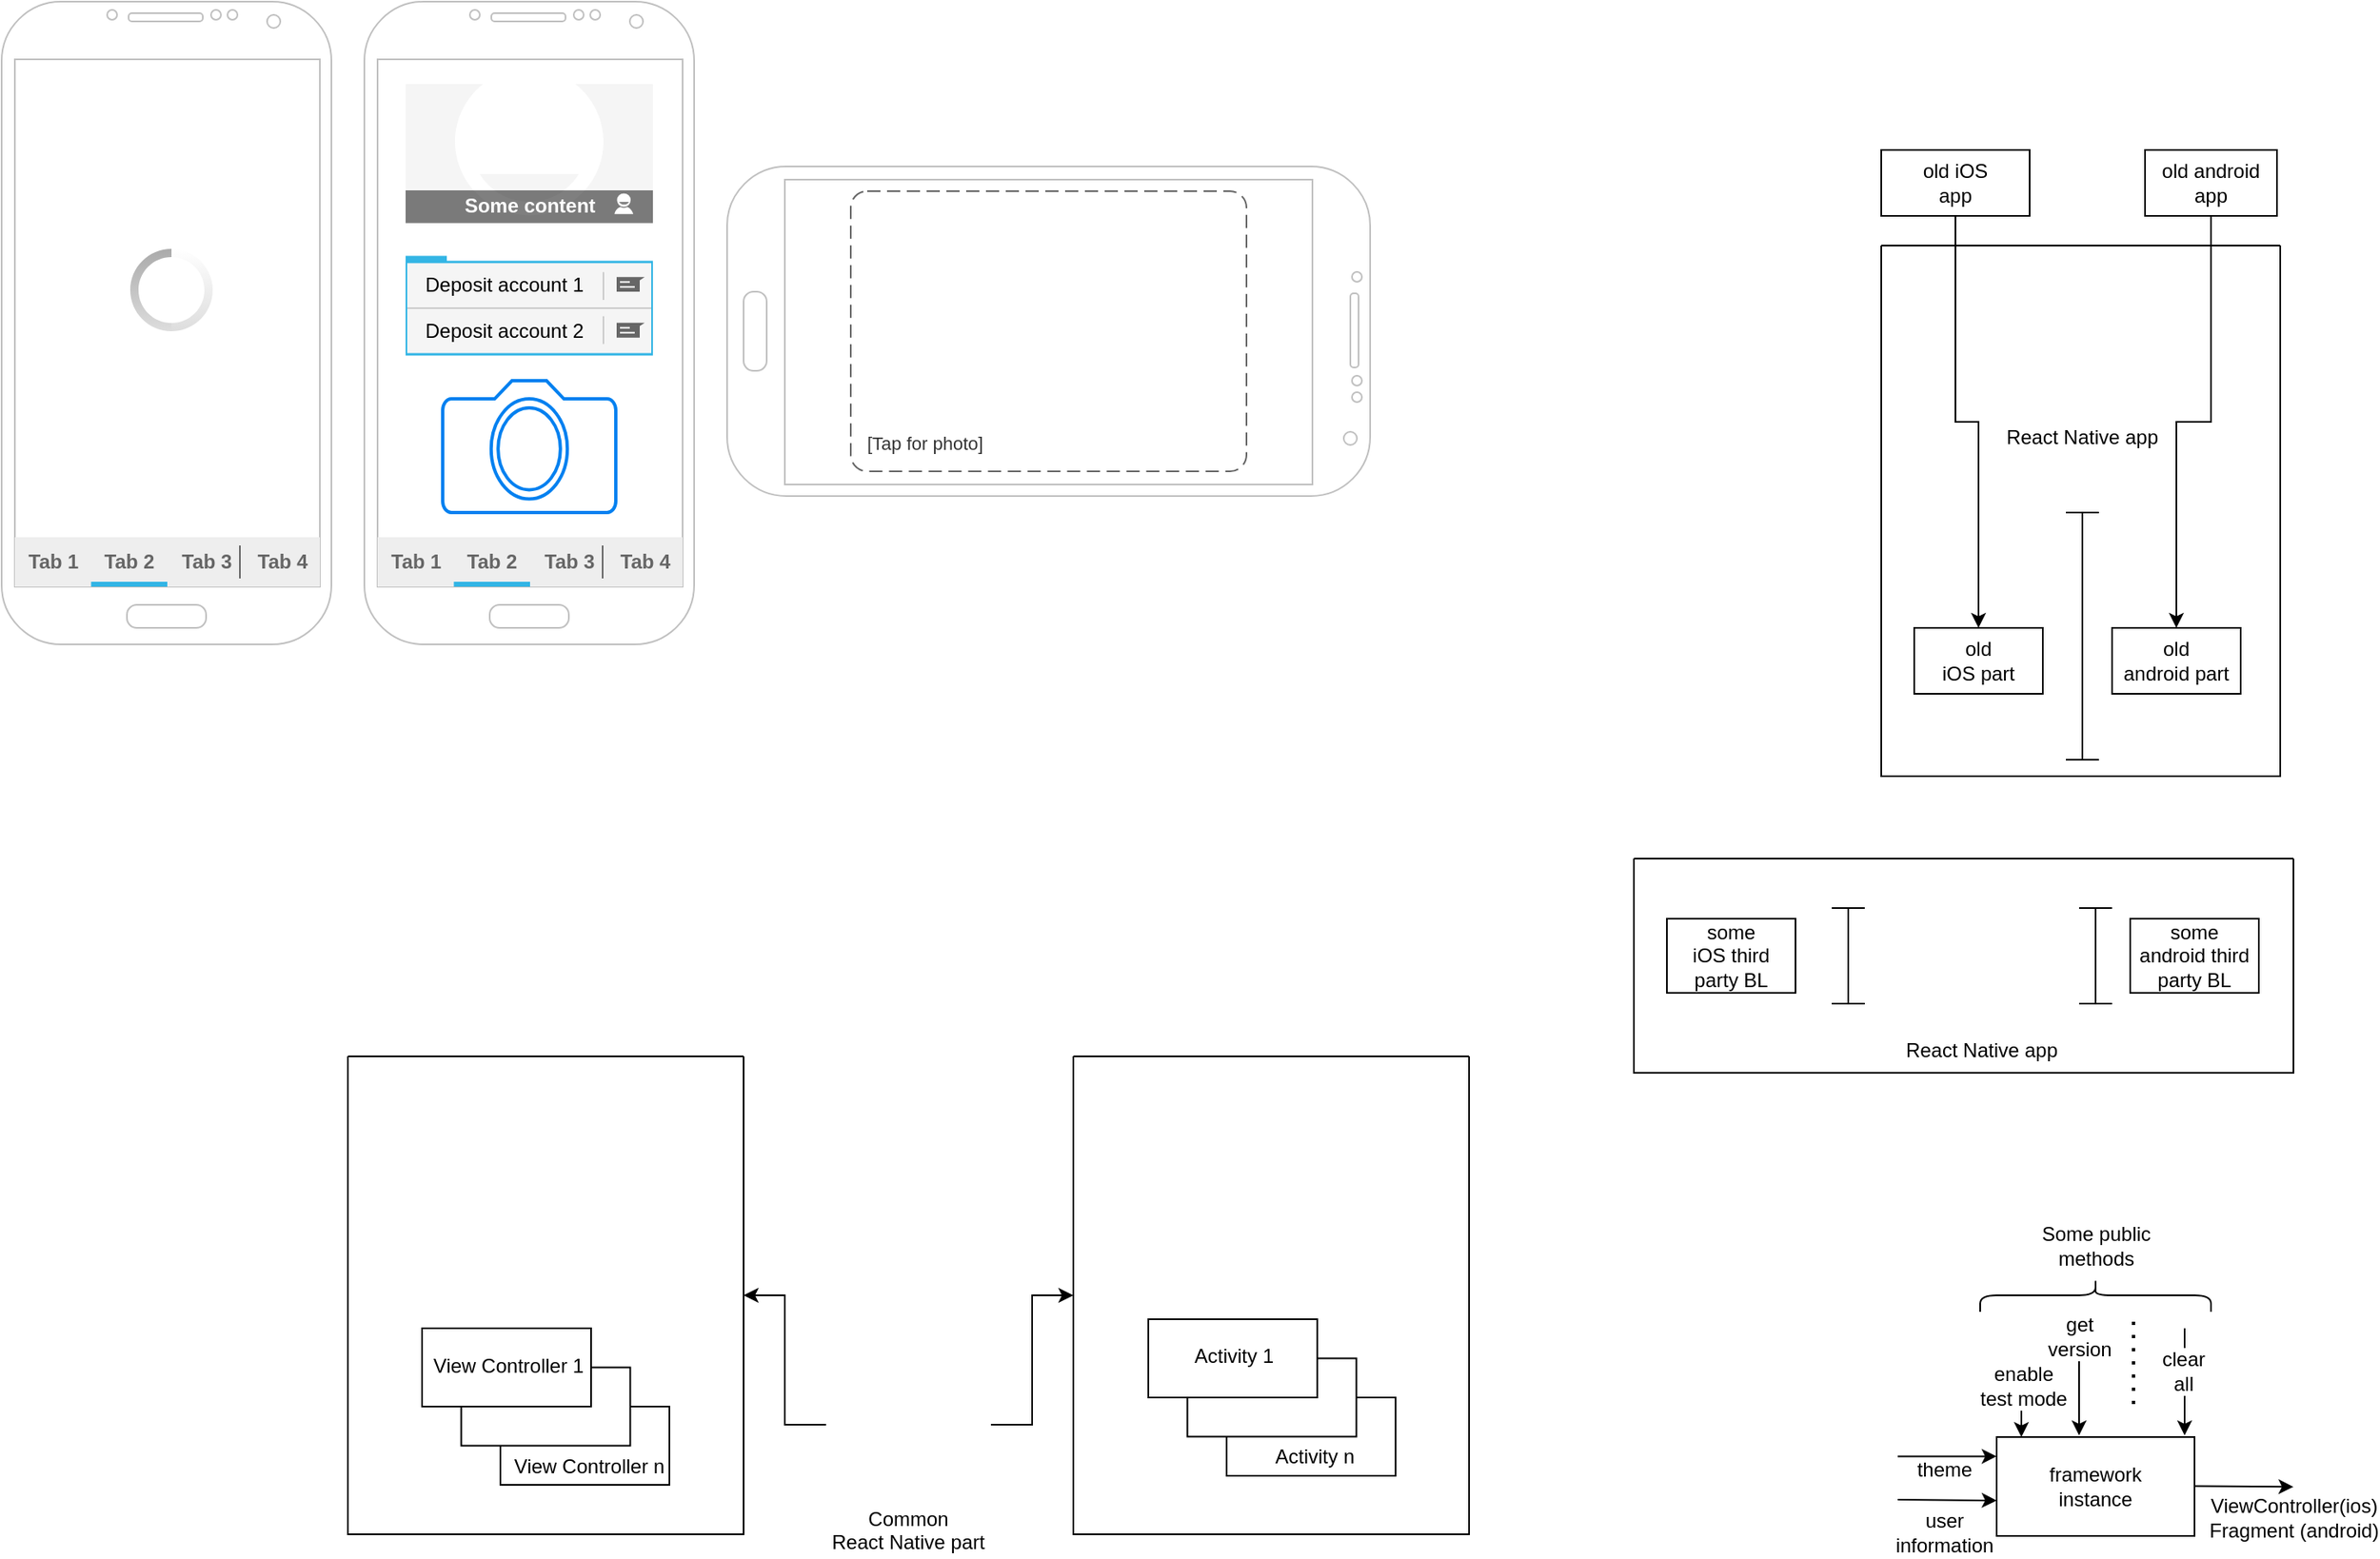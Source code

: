 <mxfile version="16.6.4" type="github">
  <diagram id="C5RBs43oDa-KdzZeNtuy" name="Page-1">
    <mxGraphModel dx="641" dy="332" grid="1" gridSize="10" guides="1" tooltips="1" connect="1" arrows="1" fold="1" page="1" pageScale="1" pageWidth="827" pageHeight="1169" math="0" shadow="0">
      <root>
        <mxCell id="WIyWlLk6GJQsqaUBKTNV-0" />
        <mxCell id="WIyWlLk6GJQsqaUBKTNV-1" parent="WIyWlLk6GJQsqaUBKTNV-0" />
        <mxCell id="p4bR1tGpnA0kBvsWJO0l-9" value="" style="group" parent="WIyWlLk6GJQsqaUBKTNV-1" vertex="1" connectable="0">
          <mxGeometry x="30" y="90" width="200" height="390" as="geometry" />
        </mxCell>
        <mxCell id="p4bR1tGpnA0kBvsWJO0l-0" value="" style="verticalLabelPosition=bottom;verticalAlign=top;html=1;shadow=0;dashed=0;strokeWidth=1;shape=mxgraph.android.phone2;strokeColor=#c0c0c0;" parent="p4bR1tGpnA0kBvsWJO0l-9" vertex="1">
          <mxGeometry width="200" height="390" as="geometry" />
        </mxCell>
        <mxCell id="p4bR1tGpnA0kBvsWJO0l-1" value="" style="strokeWidth=1;html=1;shadow=0;dashed=0;shape=mxgraph.android.rrect;rSize=0;fillColor=#eeeeee;strokeColor=none;" parent="p4bR1tGpnA0kBvsWJO0l-9" vertex="1">
          <mxGeometry x="8" y="325" width="185" height="30" as="geometry" />
        </mxCell>
        <mxCell id="p4bR1tGpnA0kBvsWJO0l-2" value="Tab 1" style="strokeWidth=1;html=1;shadow=0;dashed=0;shape=mxgraph.android.anchor;fontStyle=1;fontColor=#666666;" parent="p4bR1tGpnA0kBvsWJO0l-1" vertex="1">
          <mxGeometry width="46.25" height="30" as="geometry" />
        </mxCell>
        <mxCell id="p4bR1tGpnA0kBvsWJO0l-3" value="Tab 2" style="strokeWidth=1;html=1;shadow=0;dashed=0;shape=mxgraph.android.rrect;rSize=0;fontStyle=1;fillColor=none;strokeColor=none;fontColor=#666666;" parent="p4bR1tGpnA0kBvsWJO0l-1" vertex="1">
          <mxGeometry x="46.25" width="46.25" height="30" as="geometry" />
        </mxCell>
        <mxCell id="p4bR1tGpnA0kBvsWJO0l-4" value="" style="strokeWidth=1;html=1;shadow=0;dashed=0;shape=mxgraph.android.rrect;rSize=0;fillColor=#33b5e5;strokeColor=none;" parent="p4bR1tGpnA0kBvsWJO0l-3" vertex="1">
          <mxGeometry y="27" width="46.25" height="3" as="geometry" />
        </mxCell>
        <mxCell id="p4bR1tGpnA0kBvsWJO0l-5" value="Tab 3" style="strokeWidth=1;html=1;shadow=0;dashed=0;shape=mxgraph.android.anchor;fontStyle=1;fontColor=#666666;" parent="p4bR1tGpnA0kBvsWJO0l-1" vertex="1">
          <mxGeometry x="92.5" width="46.25" height="30" as="geometry" />
        </mxCell>
        <mxCell id="p4bR1tGpnA0kBvsWJO0l-6" value="Tab 4" style="strokeWidth=1;html=1;shadow=0;dashed=0;shape=mxgraph.android.anchor;fontStyle=1;fontColor=#666666;" parent="p4bR1tGpnA0kBvsWJO0l-1" vertex="1">
          <mxGeometry x="138.75" width="46.25" height="30" as="geometry" />
        </mxCell>
        <mxCell id="p4bR1tGpnA0kBvsWJO0l-7" value="" style="shape=line;strokeColor=#666666;direction=south;" parent="p4bR1tGpnA0kBvsWJO0l-1" vertex="1">
          <mxGeometry x="131.5" y="5" width="10" height="20" as="geometry" />
        </mxCell>
        <mxCell id="p4bR1tGpnA0kBvsWJO0l-8" value="" style="verticalLabelPosition=bottom;verticalAlign=top;html=1;shadow=0;dashed=0;strokeWidth=1;shape=mxgraph.android.indeterminateSpinner;" parent="p4bR1tGpnA0kBvsWJO0l-9" vertex="1">
          <mxGeometry x="78" y="150" width="50" height="50" as="geometry" />
        </mxCell>
        <mxCell id="p4bR1tGpnA0kBvsWJO0l-28" value="" style="group" parent="WIyWlLk6GJQsqaUBKTNV-1" vertex="1" connectable="0">
          <mxGeometry x="250" y="90" width="200" height="390" as="geometry" />
        </mxCell>
        <mxCell id="p4bR1tGpnA0kBvsWJO0l-11" value="" style="verticalLabelPosition=bottom;verticalAlign=top;html=1;shadow=0;dashed=0;strokeWidth=1;shape=mxgraph.android.phone2;strokeColor=#c0c0c0;" parent="p4bR1tGpnA0kBvsWJO0l-28" vertex="1">
          <mxGeometry width="200" height="390" as="geometry" />
        </mxCell>
        <mxCell id="p4bR1tGpnA0kBvsWJO0l-12" value="" style="strokeWidth=1;html=1;shadow=0;dashed=0;shape=mxgraph.android.rrect;rSize=0;fillColor=#eeeeee;strokeColor=none;" parent="p4bR1tGpnA0kBvsWJO0l-28" vertex="1">
          <mxGeometry x="8" y="325" width="185" height="30" as="geometry" />
        </mxCell>
        <mxCell id="p4bR1tGpnA0kBvsWJO0l-13" value="Tab 1" style="strokeWidth=1;html=1;shadow=0;dashed=0;shape=mxgraph.android.anchor;fontStyle=1;fontColor=#666666;" parent="p4bR1tGpnA0kBvsWJO0l-12" vertex="1">
          <mxGeometry width="46.25" height="30" as="geometry" />
        </mxCell>
        <mxCell id="p4bR1tGpnA0kBvsWJO0l-14" value="Tab 2" style="strokeWidth=1;html=1;shadow=0;dashed=0;shape=mxgraph.android.rrect;rSize=0;fontStyle=1;fillColor=none;strokeColor=none;fontColor=#666666;" parent="p4bR1tGpnA0kBvsWJO0l-12" vertex="1">
          <mxGeometry x="46.25" width="46.25" height="30" as="geometry" />
        </mxCell>
        <mxCell id="p4bR1tGpnA0kBvsWJO0l-15" value="" style="strokeWidth=1;html=1;shadow=0;dashed=0;shape=mxgraph.android.rrect;rSize=0;fillColor=#33b5e5;strokeColor=none;" parent="p4bR1tGpnA0kBvsWJO0l-14" vertex="1">
          <mxGeometry y="27" width="46.25" height="3" as="geometry" />
        </mxCell>
        <mxCell id="p4bR1tGpnA0kBvsWJO0l-16" value="Tab 3" style="strokeWidth=1;html=1;shadow=0;dashed=0;shape=mxgraph.android.anchor;fontStyle=1;fontColor=#666666;" parent="p4bR1tGpnA0kBvsWJO0l-12" vertex="1">
          <mxGeometry x="92.5" width="46.25" height="30" as="geometry" />
        </mxCell>
        <mxCell id="p4bR1tGpnA0kBvsWJO0l-17" value="Tab 4" style="strokeWidth=1;html=1;shadow=0;dashed=0;shape=mxgraph.android.anchor;fontStyle=1;fontColor=#666666;" parent="p4bR1tGpnA0kBvsWJO0l-12" vertex="1">
          <mxGeometry x="138.75" width="46.25" height="30" as="geometry" />
        </mxCell>
        <mxCell id="p4bR1tGpnA0kBvsWJO0l-18" value="" style="shape=line;strokeColor=#666666;direction=south;" parent="p4bR1tGpnA0kBvsWJO0l-12" vertex="1">
          <mxGeometry x="131.5" y="5" width="10" height="20" as="geometry" />
        </mxCell>
        <mxCell id="p4bR1tGpnA0kBvsWJO0l-23" value="" style="strokeWidth=1;html=1;shadow=0;dashed=0;shape=mxgraph.android.quick_contact;sketch=0;" parent="p4bR1tGpnA0kBvsWJO0l-28" vertex="1">
          <mxGeometry x="25" y="50" width="150" height="165" as="geometry" />
        </mxCell>
        <mxCell id="p4bR1tGpnA0kBvsWJO0l-24" value="Some content" style="strokeWidth=1;html=1;shadow=0;dashed=0;shape=mxgraph.android.anchor;rSize=0;fontStyle=1;fontColor=#FFFFFF;" parent="p4bR1tGpnA0kBvsWJO0l-23" vertex="1">
          <mxGeometry y="65" width="150" height="18" as="geometry" />
        </mxCell>
        <mxCell id="p4bR1tGpnA0kBvsWJO0l-25" value="Deposit account 1" style="strokeWidth=1;html=1;shadow=0;dashed=0;shape=mxgraph.android.anchor;rSize=0;align=left;spacingLeft=10;" parent="p4bR1tGpnA0kBvsWJO0l-23" vertex="1">
          <mxGeometry y="108" width="120" height="28" as="geometry" />
        </mxCell>
        <mxCell id="p4bR1tGpnA0kBvsWJO0l-26" value="Deposit account 2" style="strokeWidth=1;html=1;shadow=0;dashed=0;shape=mxgraph.android.anchor;rSize=0;align=left;spacingLeft=10;" parent="p4bR1tGpnA0kBvsWJO0l-23" vertex="1">
          <mxGeometry y="136" width="120" height="28" as="geometry" />
        </mxCell>
        <mxCell id="p4bR1tGpnA0kBvsWJO0l-27" value="" style="html=1;verticalLabelPosition=bottom;align=center;labelBackgroundColor=#ffffff;verticalAlign=top;strokeWidth=2;strokeColor=#0080F0;shadow=0;dashed=0;shape=mxgraph.ios7.icons.camera;" parent="p4bR1tGpnA0kBvsWJO0l-28" vertex="1">
          <mxGeometry x="47.5" y="230" width="105" height="80" as="geometry" />
        </mxCell>
        <mxCell id="p4bR1tGpnA0kBvsWJO0l-30" value="" style="verticalLabelPosition=bottom;verticalAlign=top;html=1;shadow=0;dashed=0;strokeWidth=1;shape=mxgraph.android.phone2;strokeColor=#c0c0c0;direction=south;" parent="WIyWlLk6GJQsqaUBKTNV-1" vertex="1">
          <mxGeometry x="470" y="190" width="390" height="200" as="geometry" />
        </mxCell>
        <mxCell id="KGTTk-ImKD-ywLQ9llr4-15" value="" style="shape=image;verticalLabelPosition=bottom;labelBackgroundColor=default;verticalAlign=top;aspect=fixed;imageAspect=0;image=https://www.pinclipart.com/picdir/big/340-3403092_check-clipart-deposit-png-download.png;" vertex="1" parent="WIyWlLk6GJQsqaUBKTNV-1">
          <mxGeometry x="585" y="220" width="160" height="120" as="geometry" />
        </mxCell>
        <object placeholders="1" c4Name="" c4Type="SystemScopeBoundary" c4Application="Tap for photo" label="&lt;font style=&quot;font-size: 16px&quot;&gt;&lt;b&gt;&lt;div style=&quot;text-align: left&quot;&gt;%c4Name%&lt;/div&gt;&lt;/b&gt;&lt;/font&gt;&lt;div style=&quot;text-align: left&quot;&gt;[%c4Application%]&lt;/div&gt;" id="KGTTk-ImKD-ywLQ9llr4-31">
          <mxCell style="rounded=1;fontSize=11;whiteSpace=wrap;html=1;dashed=1;arcSize=20;fillColor=none;strokeColor=#666666;fontColor=#333333;labelBackgroundColor=none;align=left;verticalAlign=bottom;labelBorderColor=none;spacingTop=0;spacing=10;dashPattern=8 4;metaEdit=1;rotatable=0;perimeter=rectanglePerimeter;noLabel=0;labelPadding=0;allowArrows=0;connectable=0;expand=0;recursiveResize=0;editable=1;pointerEvents=0;absoluteArcSize=1;points=[[0.25,0,0],[0.5,0,0],[0.75,0,0],[1,0.25,0],[1,0.5,0],[1,0.75,0],[0.75,1,0],[0.5,1,0],[0.25,1,0],[0,0.75,0],[0,0.5,0],[0,0.25,0]];fontFamily=Helvetica;" vertex="1" parent="WIyWlLk6GJQsqaUBKTNV-1">
            <mxGeometry x="545" y="205" width="240" height="170" as="geometry" />
          </mxCell>
        </object>
        <mxCell id="KGTTk-ImKD-ywLQ9llr4-59" value="" style="swimlane;startSize=0;labelBackgroundColor=default;fontFamily=Helvetica;fontSize=12;fontColor=default;strokeColor=default;fillColor=default;" vertex="1" parent="WIyWlLk6GJQsqaUBKTNV-1">
          <mxGeometry x="240" y="730" width="240" height="290" as="geometry" />
        </mxCell>
        <mxCell id="KGTTk-ImKD-ywLQ9llr4-32" value="" style="shape=image;verticalLabelPosition=bottom;labelBackgroundColor=default;verticalAlign=top;aspect=fixed;imageAspect=0;image=https://upload.wikimedia.org/wikipedia/commons/thumb/c/ca/IOS_logo.svg/300px-IOS_logo.svg.png;" vertex="1" parent="KGTTk-ImKD-ywLQ9llr4-59">
          <mxGeometry x="50" y="10" width="140" height="140" as="geometry" />
        </mxCell>
        <mxCell id="KGTTk-ImKD-ywLQ9llr4-74" value="" style="group" vertex="1" connectable="0" parent="KGTTk-ImKD-ywLQ9llr4-59">
          <mxGeometry x="45" y="165" width="154" height="106" as="geometry" />
        </mxCell>
        <mxCell id="KGTTk-ImKD-ywLQ9llr4-67" value="" style="verticalLabelPosition=bottom;verticalAlign=top;html=1;shape=mxgraph.basic.layered_rect;dx=47.5;outlineConnect=0;labelBackgroundColor=default;fontFamily=Helvetica;fontSize=12;fontColor=default;strokeColor=default;fillColor=default;" vertex="1" parent="KGTTk-ImKD-ywLQ9llr4-74">
          <mxGeometry width="150" height="95" as="geometry" />
        </mxCell>
        <mxCell id="KGTTk-ImKD-ywLQ9llr4-71" value="View Controller 1" style="text;html=1;strokeColor=none;fillColor=none;align=center;verticalAlign=middle;whiteSpace=wrap;rounded=0;labelBackgroundColor=default;fontFamily=Helvetica;fontSize=12;fontColor=default;" vertex="1" parent="KGTTk-ImKD-ywLQ9llr4-74">
          <mxGeometry width="105" height="45" as="geometry" />
        </mxCell>
        <mxCell id="KGTTk-ImKD-ywLQ9llr4-72" value="View Controller n" style="text;html=1;strokeColor=none;fillColor=none;align=center;verticalAlign=middle;whiteSpace=wrap;rounded=0;labelBackgroundColor=default;fontFamily=Helvetica;fontSize=12;fontColor=default;" vertex="1" parent="KGTTk-ImKD-ywLQ9llr4-74">
          <mxGeometry x="49" y="61" width="105" height="45" as="geometry" />
        </mxCell>
        <mxCell id="KGTTk-ImKD-ywLQ9llr4-117" value="" style="shape=image;verticalLabelPosition=bottom;labelBackgroundColor=default;verticalAlign=top;aspect=fixed;imageAspect=0;image=https://upload.wikimedia.org/wikipedia/commons/thumb/a/a7/React-icon.svg/1200px-React-icon.svg.png;" vertex="1" parent="KGTTk-ImKD-ywLQ9llr4-74">
          <mxGeometry x="100" y="47.92" width="26.47" height="23" as="geometry" />
        </mxCell>
        <mxCell id="KGTTk-ImKD-ywLQ9llr4-60" value="" style="swimlane;startSize=0;labelBackgroundColor=default;fontFamily=Helvetica;fontSize=12;fontColor=default;strokeColor=default;fillColor=default;" vertex="1" parent="WIyWlLk6GJQsqaUBKTNV-1">
          <mxGeometry x="680" y="730" width="240" height="290" as="geometry" />
        </mxCell>
        <mxCell id="KGTTk-ImKD-ywLQ9llr4-62" value="" style="shape=image;verticalLabelPosition=bottom;labelBackgroundColor=default;verticalAlign=top;aspect=fixed;imageAspect=0;image=https://www.tadviser.ru/images/f/f4/11ap_resize.png;" vertex="1" parent="KGTTk-ImKD-ywLQ9llr4-60">
          <mxGeometry x="45.43" y="15.5" width="149.13" height="134.5" as="geometry" />
        </mxCell>
        <mxCell id="KGTTk-ImKD-ywLQ9llr4-75" value="" style="group" vertex="1" connectable="0" parent="KGTTk-ImKD-ywLQ9llr4-60">
          <mxGeometry x="45.43" y="159.5" width="154" height="106" as="geometry" />
        </mxCell>
        <mxCell id="KGTTk-ImKD-ywLQ9llr4-76" value="" style="verticalLabelPosition=bottom;verticalAlign=top;html=1;shape=mxgraph.basic.layered_rect;dx=47.5;outlineConnect=0;labelBackgroundColor=default;fontFamily=Helvetica;fontSize=12;fontColor=default;strokeColor=default;fillColor=default;" vertex="1" parent="KGTTk-ImKD-ywLQ9llr4-75">
          <mxGeometry width="150" height="95" as="geometry" />
        </mxCell>
        <mxCell id="KGTTk-ImKD-ywLQ9llr4-77" value="Activity 1" style="text;html=1;strokeColor=none;fillColor=none;align=center;verticalAlign=middle;whiteSpace=wrap;rounded=0;labelBackgroundColor=default;fontFamily=Helvetica;fontSize=12;fontColor=default;" vertex="1" parent="KGTTk-ImKD-ywLQ9llr4-75">
          <mxGeometry width="105" height="45" as="geometry" />
        </mxCell>
        <mxCell id="KGTTk-ImKD-ywLQ9llr4-78" value="Activity n" style="text;html=1;strokeColor=none;fillColor=none;align=center;verticalAlign=middle;whiteSpace=wrap;rounded=0;labelBackgroundColor=default;fontFamily=Helvetica;fontSize=12;fontColor=default;" vertex="1" parent="KGTTk-ImKD-ywLQ9llr4-75">
          <mxGeometry x="49" y="61" width="105" height="45" as="geometry" />
        </mxCell>
        <mxCell id="KGTTk-ImKD-ywLQ9llr4-119" value="" style="shape=image;verticalLabelPosition=bottom;labelBackgroundColor=default;verticalAlign=top;aspect=fixed;imageAspect=0;image=https://upload.wikimedia.org/wikipedia/commons/thumb/a/a7/React-icon.svg/1200px-React-icon.svg.png;" vertex="1" parent="KGTTk-ImKD-ywLQ9llr4-75">
          <mxGeometry x="99.57" y="48.0" width="26.47" height="23" as="geometry" />
        </mxCell>
        <mxCell id="KGTTk-ImKD-ywLQ9llr4-88" style="edgeStyle=orthogonalEdgeStyle;rounded=0;orthogonalLoop=1;jettySize=auto;html=1;exitX=0;exitY=0.5;exitDx=0;exitDy=0;entryX=1;entryY=0.5;entryDx=0;entryDy=0;fontFamily=Helvetica;fontSize=12;fontColor=default;" edge="1" parent="WIyWlLk6GJQsqaUBKTNV-1" source="KGTTk-ImKD-ywLQ9llr4-80" target="KGTTk-ImKD-ywLQ9llr4-59">
          <mxGeometry relative="1" as="geometry" />
        </mxCell>
        <mxCell id="KGTTk-ImKD-ywLQ9llr4-89" style="edgeStyle=orthogonalEdgeStyle;rounded=0;orthogonalLoop=1;jettySize=auto;html=1;exitX=1;exitY=0.5;exitDx=0;exitDy=0;entryX=0;entryY=0.5;entryDx=0;entryDy=0;fontFamily=Helvetica;fontSize=12;fontColor=default;" edge="1" parent="WIyWlLk6GJQsqaUBKTNV-1" source="KGTTk-ImKD-ywLQ9llr4-80" target="KGTTk-ImKD-ywLQ9llr4-60">
          <mxGeometry relative="1" as="geometry" />
        </mxCell>
        <mxCell id="KGTTk-ImKD-ywLQ9llr4-80" value="Common&#xa;React Native part" style="shape=image;verticalLabelPosition=bottom;labelBackgroundColor=default;verticalAlign=top;aspect=fixed;imageAspect=0;image=https://upload.wikimedia.org/wikipedia/commons/thumb/a/a7/React-icon.svg/1200px-React-icon.svg.png;" vertex="1" parent="WIyWlLk6GJQsqaUBKTNV-1">
          <mxGeometry x="530" y="910" width="100" height="86.92" as="geometry" />
        </mxCell>
        <mxCell id="KGTTk-ImKD-ywLQ9llr4-92" value="" style="swimlane;startSize=0;labelBackgroundColor=default;fontFamily=Helvetica;fontSize=12;fontColor=default;strokeColor=default;fillColor=default;fontStyle=0" vertex="1" parent="WIyWlLk6GJQsqaUBKTNV-1">
          <mxGeometry x="1170" y="238" width="242" height="322" as="geometry" />
        </mxCell>
        <mxCell id="KGTTk-ImKD-ywLQ9llr4-107" value="React Native app" style="shape=image;verticalLabelPosition=bottom;labelBackgroundColor=default;verticalAlign=top;aspect=fixed;imageAspect=0;image=https://upload.wikimedia.org/wikipedia/commons/thumb/a/a7/React-icon.svg/1200px-React-icon.svg.png;" vertex="1" parent="KGTTk-ImKD-ywLQ9llr4-92">
          <mxGeometry x="72" y="15.5" width="100" height="86.92" as="geometry" />
        </mxCell>
        <mxCell id="KGTTk-ImKD-ywLQ9llr4-114" value="" style="shape=crossbar;whiteSpace=wrap;html=1;rounded=1;direction=south;labelBackgroundColor=default;fontFamily=Helvetica;fontSize=12;fontColor=default;strokeColor=default;fillColor=default;" vertex="1" parent="KGTTk-ImKD-ywLQ9llr4-92">
          <mxGeometry x="112" y="162" width="20" height="150" as="geometry" />
        </mxCell>
        <mxCell id="KGTTk-ImKD-ywLQ9llr4-123" value="old &lt;br&gt;iOS part" style="rounded=0;whiteSpace=wrap;html=1;labelBackgroundColor=default;fontFamily=Helvetica;fontSize=12;fontColor=default;strokeColor=default;fillColor=default;" vertex="1" parent="KGTTk-ImKD-ywLQ9llr4-92">
          <mxGeometry x="20" y="232" width="78" height="40" as="geometry" />
        </mxCell>
        <mxCell id="KGTTk-ImKD-ywLQ9llr4-126" value="old &lt;br&gt;android part" style="rounded=0;whiteSpace=wrap;html=1;labelBackgroundColor=default;fontFamily=Helvetica;fontSize=12;fontColor=default;strokeColor=default;fillColor=default;" vertex="1" parent="KGTTk-ImKD-ywLQ9llr4-92">
          <mxGeometry x="140" y="232" width="78" height="40" as="geometry" />
        </mxCell>
        <mxCell id="KGTTk-ImKD-ywLQ9llr4-127" style="edgeStyle=orthogonalEdgeStyle;rounded=0;orthogonalLoop=1;jettySize=auto;html=1;exitX=0.5;exitY=1;exitDx=0;exitDy=0;fontFamily=Helvetica;fontSize=12;fontColor=default;" edge="1" parent="WIyWlLk6GJQsqaUBKTNV-1" source="KGTTk-ImKD-ywLQ9llr4-120" target="KGTTk-ImKD-ywLQ9llr4-123">
          <mxGeometry relative="1" as="geometry" />
        </mxCell>
        <mxCell id="KGTTk-ImKD-ywLQ9llr4-120" value="old iOS&lt;br&gt;app" style="rounded=0;whiteSpace=wrap;html=1;labelBackgroundColor=default;fontFamily=Helvetica;fontSize=12;fontColor=default;strokeColor=default;fillColor=default;" vertex="1" parent="WIyWlLk6GJQsqaUBKTNV-1">
          <mxGeometry x="1170" y="180" width="90" height="40" as="geometry" />
        </mxCell>
        <mxCell id="KGTTk-ImKD-ywLQ9llr4-128" style="edgeStyle=orthogonalEdgeStyle;rounded=0;orthogonalLoop=1;jettySize=auto;html=1;exitX=0.5;exitY=1;exitDx=0;exitDy=0;entryX=0.5;entryY=0;entryDx=0;entryDy=0;fontFamily=Helvetica;fontSize=12;fontColor=default;" edge="1" parent="WIyWlLk6GJQsqaUBKTNV-1" source="KGTTk-ImKD-ywLQ9llr4-122" target="KGTTk-ImKD-ywLQ9llr4-126">
          <mxGeometry relative="1" as="geometry" />
        </mxCell>
        <mxCell id="KGTTk-ImKD-ywLQ9llr4-122" value="old android&lt;br&gt;app" style="rounded=0;whiteSpace=wrap;html=1;labelBackgroundColor=default;fontFamily=Helvetica;fontSize=12;fontColor=default;strokeColor=default;fillColor=default;" vertex="1" parent="WIyWlLk6GJQsqaUBKTNV-1">
          <mxGeometry x="1330" y="180" width="80" height="40" as="geometry" />
        </mxCell>
        <mxCell id="KGTTk-ImKD-ywLQ9llr4-129" value="" style="swimlane;startSize=0;labelBackgroundColor=default;fontFamily=Helvetica;fontSize=12;fontColor=default;strokeColor=default;fillColor=default;fontStyle=0" vertex="1" parent="WIyWlLk6GJQsqaUBKTNV-1">
          <mxGeometry x="1020" y="610" width="400" height="130" as="geometry" />
        </mxCell>
        <mxCell id="KGTTk-ImKD-ywLQ9llr4-130" value="React Native app" style="shape=image;verticalLabelPosition=bottom;labelBackgroundColor=default;verticalAlign=top;aspect=fixed;imageAspect=0;image=https://upload.wikimedia.org/wikipedia/commons/thumb/a/a7/React-icon.svg/1200px-React-icon.svg.png;" vertex="1" parent="KGTTk-ImKD-ywLQ9llr4-129">
          <mxGeometry x="161" y="15.5" width="100" height="86.92" as="geometry" />
        </mxCell>
        <mxCell id="KGTTk-ImKD-ywLQ9llr4-131" value="" style="shape=crossbar;whiteSpace=wrap;html=1;rounded=1;direction=south;labelBackgroundColor=default;fontFamily=Helvetica;fontSize=12;fontColor=default;strokeColor=default;fillColor=default;" vertex="1" parent="KGTTk-ImKD-ywLQ9llr4-129">
          <mxGeometry x="120" y="29.96" width="20" height="58" as="geometry" />
        </mxCell>
        <mxCell id="KGTTk-ImKD-ywLQ9llr4-132" value="some&lt;br&gt;iOS&amp;nbsp;third party BL" style="rounded=0;whiteSpace=wrap;html=1;labelBackgroundColor=default;fontFamily=Helvetica;fontSize=12;fontColor=default;strokeColor=default;fillColor=default;" vertex="1" parent="KGTTk-ImKD-ywLQ9llr4-129">
          <mxGeometry x="20" y="36.46" width="78" height="45" as="geometry" />
        </mxCell>
        <mxCell id="KGTTk-ImKD-ywLQ9llr4-140" value="some&lt;br&gt;android third party BL" style="rounded=0;whiteSpace=wrap;html=1;labelBackgroundColor=default;fontFamily=Helvetica;fontSize=12;fontColor=default;strokeColor=default;fillColor=default;" vertex="1" parent="KGTTk-ImKD-ywLQ9llr4-129">
          <mxGeometry x="301" y="36.46" width="78" height="45" as="geometry" />
        </mxCell>
        <mxCell id="KGTTk-ImKD-ywLQ9llr4-144" value="" style="shape=crossbar;whiteSpace=wrap;html=1;rounded=1;direction=south;labelBackgroundColor=default;fontFamily=Helvetica;fontSize=12;fontColor=default;strokeColor=default;fillColor=default;" vertex="1" parent="KGTTk-ImKD-ywLQ9llr4-129">
          <mxGeometry x="270" y="29.96" width="20" height="58" as="geometry" />
        </mxCell>
        <mxCell id="KGTTk-ImKD-ywLQ9llr4-148" value="framework&lt;br&gt;instance" style="rounded=0;whiteSpace=wrap;html=1;labelBackgroundColor=default;fontFamily=Helvetica;fontSize=12;fontColor=default;strokeColor=default;fillColor=default;" vertex="1" parent="WIyWlLk6GJQsqaUBKTNV-1">
          <mxGeometry x="1240" y="961" width="120" height="60" as="geometry" />
        </mxCell>
        <mxCell id="KGTTk-ImKD-ywLQ9llr4-149" value="" style="endArrow=classic;html=1;rounded=0;fontFamily=Helvetica;fontSize=12;fontColor=default;" edge="1" parent="WIyWlLk6GJQsqaUBKTNV-1">
          <mxGeometry width="50" height="50" relative="1" as="geometry">
            <mxPoint x="1180" y="999" as="sourcePoint" />
            <mxPoint x="1240" y="999.5" as="targetPoint" />
          </mxGeometry>
        </mxCell>
        <mxCell id="KGTTk-ImKD-ywLQ9llr4-150" value="user&lt;br&gt;information" style="edgeLabel;html=1;align=center;verticalAlign=middle;resizable=0;points=[];fontSize=12;fontFamily=Helvetica;fontColor=default;" vertex="1" connectable="0" parent="KGTTk-ImKD-ywLQ9llr4-149">
          <mxGeometry x="-0.556" y="2" relative="1" as="geometry">
            <mxPoint x="14" y="22" as="offset" />
          </mxGeometry>
        </mxCell>
        <mxCell id="KGTTk-ImKD-ywLQ9llr4-154" value="" style="endArrow=classic;html=1;rounded=0;fontFamily=Helvetica;fontSize=12;fontColor=default;" edge="1" parent="WIyWlLk6GJQsqaUBKTNV-1">
          <mxGeometry width="50" height="50" relative="1" as="geometry">
            <mxPoint x="1360" y="990.73" as="sourcePoint" />
            <mxPoint x="1420" y="991.23" as="targetPoint" />
          </mxGeometry>
        </mxCell>
        <mxCell id="KGTTk-ImKD-ywLQ9llr4-155" value="ViewController(ios)&lt;br&gt;Fragment (android)" style="edgeLabel;html=1;align=center;verticalAlign=middle;resizable=0;points=[];fontSize=12;fontFamily=Helvetica;fontColor=default;" vertex="1" connectable="0" parent="KGTTk-ImKD-ywLQ9llr4-154">
          <mxGeometry x="-0.556" y="2" relative="1" as="geometry">
            <mxPoint x="46" y="21" as="offset" />
          </mxGeometry>
        </mxCell>
        <mxCell id="KGTTk-ImKD-ywLQ9llr4-156" value="" style="endArrow=classic;html=1;rounded=0;fontFamily=Helvetica;fontSize=12;fontColor=default;entryX=0;entryY=0.25;entryDx=0;entryDy=0;" edge="1" parent="WIyWlLk6GJQsqaUBKTNV-1">
          <mxGeometry width="50" height="50" relative="1" as="geometry">
            <mxPoint x="1180" y="972.73" as="sourcePoint" />
            <mxPoint x="1240" y="972.73" as="targetPoint" />
          </mxGeometry>
        </mxCell>
        <mxCell id="KGTTk-ImKD-ywLQ9llr4-157" value="theme" style="edgeLabel;html=1;align=center;verticalAlign=middle;resizable=0;points=[];fontSize=12;fontFamily=Helvetica;fontColor=default;" vertex="1" connectable="0" parent="KGTTk-ImKD-ywLQ9llr4-156">
          <mxGeometry x="-0.556" y="2" relative="1" as="geometry">
            <mxPoint x="14" y="10" as="offset" />
          </mxGeometry>
        </mxCell>
        <mxCell id="KGTTk-ImKD-ywLQ9llr4-160" value="" style="endArrow=classic;html=1;rounded=0;fontFamily=Helvetica;fontSize=12;fontColor=default;entryX=0.25;entryY=0;entryDx=0;entryDy=0;" edge="1" parent="WIyWlLk6GJQsqaUBKTNV-1">
          <mxGeometry width="50" height="50" relative="1" as="geometry">
            <mxPoint x="1255" y="920" as="sourcePoint" />
            <mxPoint x="1255" y="961" as="targetPoint" />
          </mxGeometry>
        </mxCell>
        <mxCell id="KGTTk-ImKD-ywLQ9llr4-162" value="enable&lt;br&gt;test mode" style="edgeLabel;html=1;align=center;verticalAlign=middle;resizable=0;points=[];fontSize=12;fontFamily=Helvetica;fontColor=default;" vertex="1" connectable="0" parent="KGTTk-ImKD-ywLQ9llr4-160">
          <mxGeometry x="-0.333" y="1" relative="1" as="geometry">
            <mxPoint y="-4" as="offset" />
          </mxGeometry>
        </mxCell>
        <mxCell id="KGTTk-ImKD-ywLQ9llr4-163" value="" style="endArrow=classic;html=1;rounded=0;fontFamily=Helvetica;fontSize=12;fontColor=default;" edge="1" parent="WIyWlLk6GJQsqaUBKTNV-1">
          <mxGeometry width="50" height="50" relative="1" as="geometry">
            <mxPoint x="1290" y="895" as="sourcePoint" />
            <mxPoint x="1290" y="960" as="targetPoint" />
          </mxGeometry>
        </mxCell>
        <mxCell id="KGTTk-ImKD-ywLQ9llr4-164" value="get&lt;br&gt;version" style="edgeLabel;html=1;align=center;verticalAlign=middle;resizable=0;points=[];fontSize=12;fontFamily=Helvetica;fontColor=default;" vertex="1" connectable="0" parent="KGTTk-ImKD-ywLQ9llr4-163">
          <mxGeometry x="-0.333" y="1" relative="1" as="geometry">
            <mxPoint x="-1" y="-17" as="offset" />
          </mxGeometry>
        </mxCell>
        <mxCell id="KGTTk-ImKD-ywLQ9llr4-166" value="" style="shape=curlyBracket;whiteSpace=wrap;html=1;rounded=1;flipH=1;labelBackgroundColor=default;fontFamily=Helvetica;fontSize=12;fontColor=default;strokeColor=default;fillColor=default;rotation=-90;" vertex="1" parent="WIyWlLk6GJQsqaUBKTNV-1">
          <mxGeometry x="1290" y="805" width="20" height="140" as="geometry" />
        </mxCell>
        <mxCell id="KGTTk-ImKD-ywLQ9llr4-167" value="Some public &lt;br&gt;methods" style="text;html=1;align=center;verticalAlign=middle;resizable=0;points=[];autosize=1;strokeColor=none;fillColor=none;fontSize=12;fontFamily=Helvetica;fontColor=default;" vertex="1" parent="WIyWlLk6GJQsqaUBKTNV-1">
          <mxGeometry x="1260" y="830" width="80" height="30" as="geometry" />
        </mxCell>
        <mxCell id="KGTTk-ImKD-ywLQ9llr4-168" value="" style="endArrow=none;dashed=1;html=1;dashPattern=1 3;strokeWidth=2;rounded=0;fontFamily=Helvetica;fontSize=12;fontColor=default;" edge="1" parent="WIyWlLk6GJQsqaUBKTNV-1">
          <mxGeometry width="50" height="50" relative="1" as="geometry">
            <mxPoint x="1323" y="941" as="sourcePoint" />
            <mxPoint x="1323" y="891" as="targetPoint" />
          </mxGeometry>
        </mxCell>
        <mxCell id="KGTTk-ImKD-ywLQ9llr4-169" value="" style="endArrow=classic;html=1;rounded=0;fontFamily=Helvetica;fontSize=12;fontColor=default;" edge="1" parent="WIyWlLk6GJQsqaUBKTNV-1">
          <mxGeometry width="50" height="50" relative="1" as="geometry">
            <mxPoint x="1354" y="895" as="sourcePoint" />
            <mxPoint x="1354" y="960" as="targetPoint" />
            <Array as="points" />
          </mxGeometry>
        </mxCell>
        <mxCell id="KGTTk-ImKD-ywLQ9llr4-171" value="clear&lt;br&gt;all" style="edgeLabel;html=1;align=center;verticalAlign=middle;resizable=0;points=[];fontSize=12;fontFamily=Helvetica;fontColor=default;" vertex="1" connectable="0" parent="KGTTk-ImKD-ywLQ9llr4-169">
          <mxGeometry x="-0.193" y="-1" relative="1" as="geometry">
            <mxPoint as="offset" />
          </mxGeometry>
        </mxCell>
      </root>
    </mxGraphModel>
  </diagram>
</mxfile>
